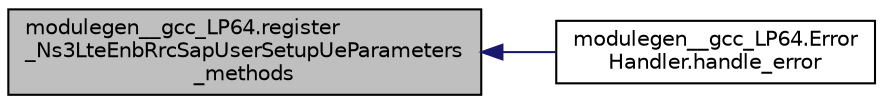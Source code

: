 digraph "modulegen__gcc_LP64.register_Ns3LteEnbRrcSapUserSetupUeParameters_methods"
{
  edge [fontname="Helvetica",fontsize="10",labelfontname="Helvetica",labelfontsize="10"];
  node [fontname="Helvetica",fontsize="10",shape=record];
  rankdir="LR";
  Node1 [label="modulegen__gcc_LP64.register\l_Ns3LteEnbRrcSapUserSetupUeParameters\l_methods",height=0.2,width=0.4,color="black", fillcolor="grey75", style="filled", fontcolor="black"];
  Node1 -> Node2 [dir="back",color="midnightblue",fontsize="10",style="solid"];
  Node2 [label="modulegen__gcc_LP64.Error\lHandler.handle_error",height=0.2,width=0.4,color="black", fillcolor="white", style="filled",URL="$df/d38/classmodulegen____gcc__LP64_1_1ErrorHandler.html#ae861af2ccf0c7d1732eb52c22d89f8fd"];
}
